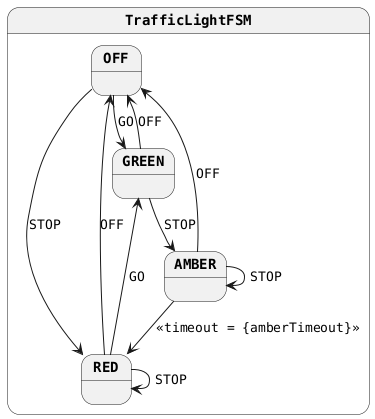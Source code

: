 @startuml
skinparam monochrome true
skinparam StateFontName Helvetica
skinparam defaultFontName Monospaced
skinparam defaultFontStyle Bold
skinparam state {
    FontColor Black
    FontStyle Bold
}
state TrafficLightFSM {
OFF --> GREEN : GO
OFF --> RED : STOP
RED --> GREEN : GO
RED --> RED : STOP
RED --> OFF : OFF
AMBER --> RED : <<timeout = {amberTimeout}>>
AMBER --> AMBER : STOP
AMBER --> OFF : OFF
GREEN --> AMBER : STOP
GREEN --> OFF : OFF
}
@enduml
